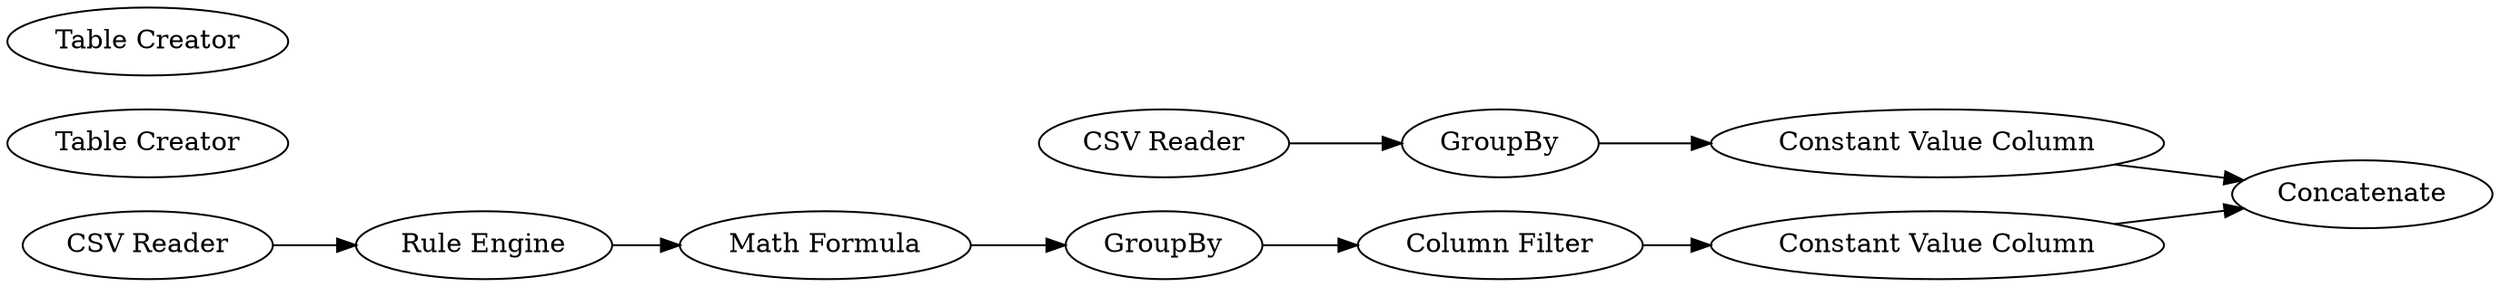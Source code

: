 digraph {
	1 [label="CSV Reader"]
	6 [label="CSV Reader"]
	7 [label="Math Formula"]
	8 [label=GroupBy]
	9 [label="Rule Engine"]
	10 [label="Column Filter"]
	11 [label="Constant Value Column"]
	12 [label=GroupBy]
	13 [label="Constant Value Column"]
	15 [label="Table Creator"]
	16 [label=Concatenate]
	17 [label="Table Creator"]
	1 -> 12
	6 -> 9
	7 -> 8
	8 -> 10
	9 -> 7
	10 -> 11
	11 -> 16
	12 -> 13
	13 -> 16
	rankdir=LR
}
